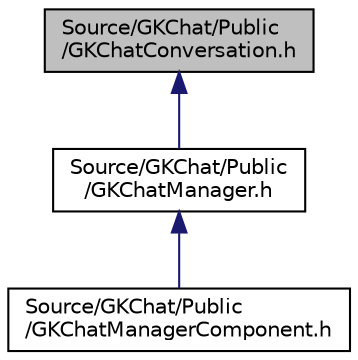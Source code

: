 digraph "Source/GKChat/Public/GKChatConversation.h"
{
 // LATEX_PDF_SIZE
  edge [fontname="Helvetica",fontsize="10",labelfontname="Helvetica",labelfontsize="10"];
  node [fontname="Helvetica",fontsize="10",shape=record];
  Node1 [label="Source/GKChat/Public\l/GKChatConversation.h",height=0.2,width=0.4,color="black", fillcolor="grey75", style="filled", fontcolor="black",tooltip=" "];
  Node1 -> Node2 [dir="back",color="midnightblue",fontsize="10",style="solid",fontname="Helvetica"];
  Node2 [label="Source/GKChat/Public\l/GKChatManager.h",height=0.2,width=0.4,color="black", fillcolor="white", style="filled",URL="$GKChatManager_8h.html",tooltip=" "];
  Node2 -> Node3 [dir="back",color="midnightblue",fontsize="10",style="solid",fontname="Helvetica"];
  Node3 [label="Source/GKChat/Public\l/GKChatManagerComponent.h",height=0.2,width=0.4,color="black", fillcolor="white", style="filled",URL="$GKChatManagerComponent_8h.html",tooltip=" "];
}
